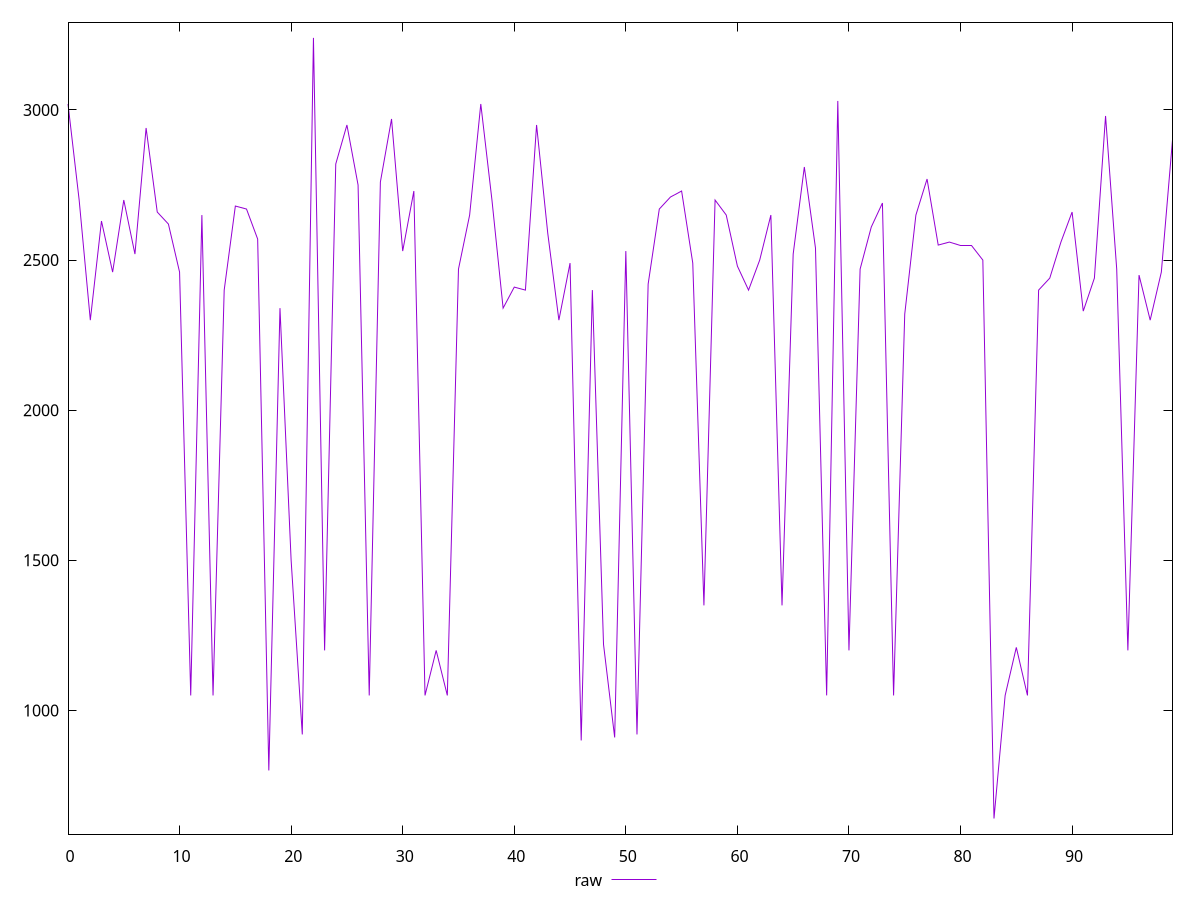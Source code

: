 reset

$raw <<EOF
0 3020
1 2700
2 2300
3 2630
4 2460
5 2700
6 2520
7 2940
8 2660
9 2620
10 2460
11 1050
12 2650
13 1050
14 2400
15 2680
16 2670
17 2570
18 800
19 2340
20 1500
21 920
22 3240
23 1200
24 2820
25 2950
26 2750
27 1050
28 2760
29 2970
30 2530
31 2730
32 1050
33 1200
34 1050
35 2470
36 2650
37 3020
38 2700
39 2340
40 2410
41 2400
42 2950
43 2590
44 2300
45 2490
46 900
47 2400
48 1220
49 910
50 2530
51 920
52 2420
53 2670
54 2710
55 2730
56 2490
57 1350
58 2700
59 2650
60 2480
61 2400
62 2500
63 2650
64 1350
65 2520
66 2810
67 2540
68 1050
69 3030
70 1200
71 2470
72 2610
73 2690
74 1050
75 2320
76 2650
77 2770
78 2550
79 2560
80 2550
81 2550
82 2500
83 640
84 1050
85 1210
86 1050
87 2400
88 2440
89 2560
90 2660
91 2330
92 2440
93 2980
94 2470
95 1200
96 2450
97 2300
98 2460
99 2900
EOF

set key outside below
set xrange [0:99]
set yrange [588:3292]
set trange [588:3292]
set terminal svg size 640, 500 enhanced background rgb 'white'
set output "report_00015_2021-02-09T16-11-33.973Z/uses-text-compression/samples/pages+cached+noadtech/raw/values.svg"

plot $raw title "raw" with line

reset
